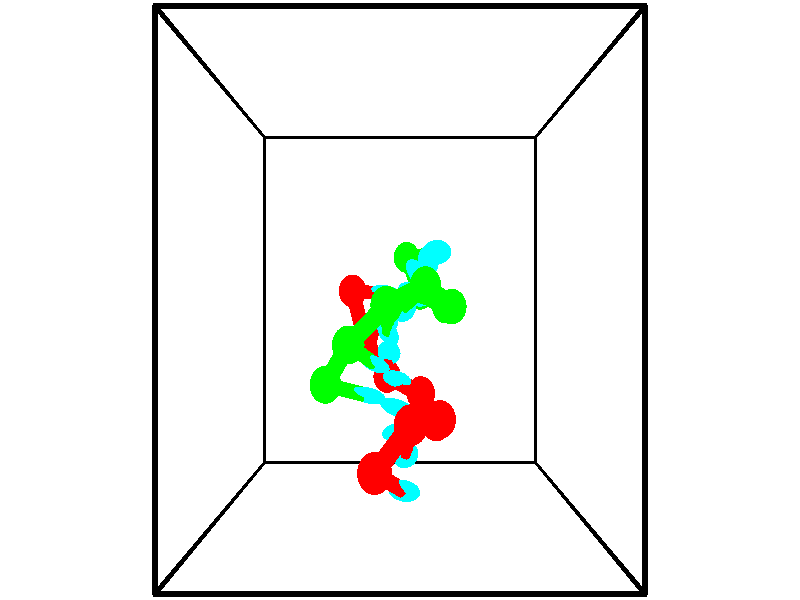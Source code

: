 // switches for output
#declare DRAW_BASES = 1; // possible values are 0, 1; only relevant for DNA ribbons
#declare DRAW_BASES_TYPE = 3; // possible values are 1, 2, 3; only relevant for DNA ribbons
#declare DRAW_FOG = 0; // set to 1 to enable fog

#include "colors.inc"

#include "transforms.inc"
background { rgb <1, 1, 1>}

#default {
   normal{
       ripples 0.25
       frequency 0.20
       turbulence 0.2
       lambda 5
   }
	finish {
		phong 0.1
		phong_size 40.
	}
}

// original window dimensions: 1024x640


// camera settings

camera {
	sky <-0, 1, 0>
	up <-0, 1, 0>
	right 1.6 * <1, 0, 0>
	location <2.5, 2.5, 11.1562>
	look_at <2.5, 2.5, 2.5>
	direction <0, 0, -8.6562>
	angle 67.0682
}


# declare cpy_camera_pos = <2.5, 2.5, 11.1562>;
# if (DRAW_FOG = 1)
fog {
	fog_type 2
	up vnormalize(cpy_camera_pos)
	color rgbt<1,1,1,0.3>
	distance 1e-5
	fog_alt 3e-3
	fog_offset 4
}
# end


// LIGHTS

# declare lum = 6;
global_settings {
	ambient_light rgb lum * <0.05, 0.05, 0.05>
	max_trace_level 15
}# declare cpy_direct_light_amount = 0.25;
light_source
{	1000 * <-1, -1, 1>,
	rgb lum * cpy_direct_light_amount
	parallel
}

light_source
{	1000 * <1, 1, -1>,
	rgb lum * cpy_direct_light_amount
	parallel
}

// strand 0

// nucleotide -1

// particle -1
sphere {
	<2.136695, 0.431478, 2.511751> 0.250000
	pigment { color rgbt <1,0,0,0> }
	no_shadow
}
cylinder {
	<2.381386, 0.243050, 2.257545>,  <2.528200, 0.129992, 2.105021>, 0.100000
	pigment { color rgbt <1,0,0,0> }
	no_shadow
}
cylinder {
	<2.381386, 0.243050, 2.257545>,  <2.136695, 0.431478, 2.511751>, 0.100000
	pigment { color rgbt <1,0,0,0> }
	no_shadow
}

// particle -1
sphere {
	<2.381386, 0.243050, 2.257545> 0.100000
	pigment { color rgbt <1,0,0,0> }
	no_shadow
}
sphere {
	0, 1
	scale<0.080000,0.200000,0.300000>
	matrix <-0.117560, 0.740309, -0.661908,
		0.782285, 0.479619, 0.397488,
		0.611727, -0.471072, -0.635516,
		2.564904, 0.101728, 2.066890>
	pigment { color rgbt <0,1,1,0> }
	no_shadow
}
cylinder {
	<2.659158, 0.975028, 2.325822>,  <2.136695, 0.431478, 2.511751>, 0.130000
	pigment { color rgbt <1,0,0,0> }
	no_shadow
}

// nucleotide -1

// particle -1
sphere {
	<2.659158, 0.975028, 2.325822> 0.250000
	pigment { color rgbt <1,0,0,0> }
	no_shadow
}
cylinder {
	<2.614162, 0.703781, 2.035304>,  <2.587165, 0.541033, 1.860993>, 0.100000
	pigment { color rgbt <1,0,0,0> }
	no_shadow
}
cylinder {
	<2.614162, 0.703781, 2.035304>,  <2.659158, 0.975028, 2.325822>, 0.100000
	pigment { color rgbt <1,0,0,0> }
	no_shadow
}

// particle -1
sphere {
	<2.614162, 0.703781, 2.035304> 0.100000
	pigment { color rgbt <1,0,0,0> }
	no_shadow
}
sphere {
	0, 1
	scale<0.080000,0.200000,0.300000>
	matrix <0.021018, 0.729147, -0.684034,
		0.993431, -0.092212, -0.067769,
		-0.112489, -0.678116, -0.726295,
		2.580415, 0.500346, 1.817416>
	pigment { color rgbt <0,1,1,0> }
	no_shadow
}
cylinder {
	<3.124405, 0.941014, 1.704522>,  <2.659158, 0.975028, 2.325822>, 0.130000
	pigment { color rgbt <1,0,0,0> }
	no_shadow
}

// nucleotide -1

// particle -1
sphere {
	<3.124405, 0.941014, 1.704522> 0.250000
	pigment { color rgbt <1,0,0,0> }
	no_shadow
}
cylinder {
	<2.763870, 0.827881, 1.573314>,  <2.547549, 0.760001, 1.494589>, 0.100000
	pigment { color rgbt <1,0,0,0> }
	no_shadow
}
cylinder {
	<2.763870, 0.827881, 1.573314>,  <3.124405, 0.941014, 1.704522>, 0.100000
	pigment { color rgbt <1,0,0,0> }
	no_shadow
}

// particle -1
sphere {
	<2.763870, 0.827881, 1.573314> 0.100000
	pigment { color rgbt <1,0,0,0> }
	no_shadow
}
sphere {
	0, 1
	scale<0.080000,0.200000,0.300000>
	matrix <-0.016207, 0.778840, -0.627013,
		0.432815, -0.559834, -0.706581,
		-0.901337, -0.282833, -0.328020,
		2.493469, 0.743031, 1.474908>
	pigment { color rgbt <0,1,1,0> }
	no_shadow
}
cylinder {
	<3.104531, 0.776017, 1.015360>,  <3.124405, 0.941014, 1.704522>, 0.130000
	pigment { color rgbt <1,0,0,0> }
	no_shadow
}

// nucleotide -1

// particle -1
sphere {
	<3.104531, 0.776017, 1.015360> 0.250000
	pigment { color rgbt <1,0,0,0> }
	no_shadow
}
cylinder {
	<2.736977, 0.908707, 1.100785>,  <2.516444, 0.988320, 1.152040>, 0.100000
	pigment { color rgbt <1,0,0,0> }
	no_shadow
}
cylinder {
	<2.736977, 0.908707, 1.100785>,  <3.104531, 0.776017, 1.015360>, 0.100000
	pigment { color rgbt <1,0,0,0> }
	no_shadow
}

// particle -1
sphere {
	<2.736977, 0.908707, 1.100785> 0.100000
	pigment { color rgbt <1,0,0,0> }
	no_shadow
}
sphere {
	0, 1
	scale<0.080000,0.200000,0.300000>
	matrix <0.145354, 0.787892, -0.598413,
		-0.366773, -0.518830, -0.772200,
		-0.918885, 0.331724, 0.213564,
		2.461311, 1.008224, 1.164854>
	pigment { color rgbt <0,1,1,0> }
	no_shadow
}
cylinder {
	<2.869286, 1.121230, 0.449275>,  <3.104531, 0.776017, 1.015360>, 0.130000
	pigment { color rgbt <1,0,0,0> }
	no_shadow
}

// nucleotide -1

// particle -1
sphere {
	<2.869286, 1.121230, 0.449275> 0.250000
	pigment { color rgbt <1,0,0,0> }
	no_shadow
}
cylinder {
	<2.630310, 1.270912, 0.732975>,  <2.486924, 1.360722, 0.903195>, 0.100000
	pigment { color rgbt <1,0,0,0> }
	no_shadow
}
cylinder {
	<2.630310, 1.270912, 0.732975>,  <2.869286, 1.121230, 0.449275>, 0.100000
	pigment { color rgbt <1,0,0,0> }
	no_shadow
}

// particle -1
sphere {
	<2.630310, 1.270912, 0.732975> 0.100000
	pigment { color rgbt <1,0,0,0> }
	no_shadow
}
sphere {
	0, 1
	scale<0.080000,0.200000,0.300000>
	matrix <0.015546, 0.889685, -0.456311,
		-0.801763, -0.261593, -0.537351,
		-0.597441, 0.374207, 0.709249,
		2.451078, 1.383174, 0.945750>
	pigment { color rgbt <0,1,1,0> }
	no_shadow
}
cylinder {
	<2.263881, 1.335192, 0.101406>,  <2.869286, 1.121230, 0.449275>, 0.130000
	pigment { color rgbt <1,0,0,0> }
	no_shadow
}

// nucleotide -1

// particle -1
sphere {
	<2.263881, 1.335192, 0.101406> 0.250000
	pigment { color rgbt <1,0,0,0> }
	no_shadow
}
cylinder {
	<2.290207, 1.563469, 0.428815>,  <2.306002, 1.700435, 0.625261>, 0.100000
	pigment { color rgbt <1,0,0,0> }
	no_shadow
}
cylinder {
	<2.290207, 1.563469, 0.428815>,  <2.263881, 1.335192, 0.101406>, 0.100000
	pigment { color rgbt <1,0,0,0> }
	no_shadow
}

// particle -1
sphere {
	<2.290207, 1.563469, 0.428815> 0.100000
	pigment { color rgbt <1,0,0,0> }
	no_shadow
}
sphere {
	0, 1
	scale<0.080000,0.200000,0.300000>
	matrix <0.138830, 0.807086, -0.573880,
		-0.988127, 0.151405, -0.026112,
		0.065814, 0.570692, 0.818523,
		2.309951, 1.734676, 0.674372>
	pigment { color rgbt <0,1,1,0> }
	no_shadow
}
cylinder {
	<1.837783, 1.923221, 0.020243>,  <2.263881, 1.335192, 0.101406>, 0.130000
	pigment { color rgbt <1,0,0,0> }
	no_shadow
}

// nucleotide -1

// particle -1
sphere {
	<1.837783, 1.923221, 0.020243> 0.250000
	pigment { color rgbt <1,0,0,0> }
	no_shadow
}
cylinder {
	<2.062389, 2.046059, 0.327591>,  <2.197154, 2.119761, 0.512000>, 0.100000
	pigment { color rgbt <1,0,0,0> }
	no_shadow
}
cylinder {
	<2.062389, 2.046059, 0.327591>,  <1.837783, 1.923221, 0.020243>, 0.100000
	pigment { color rgbt <1,0,0,0> }
	no_shadow
}

// particle -1
sphere {
	<2.062389, 2.046059, 0.327591> 0.100000
	pigment { color rgbt <1,0,0,0> }
	no_shadow
}
sphere {
	0, 1
	scale<0.080000,0.200000,0.300000>
	matrix <0.138253, 0.880712, -0.453027,
		-0.815834, 0.360612, 0.452078,
		0.561517, 0.307093, 0.768370,
		2.230844, 2.138187, 0.558102>
	pigment { color rgbt <0,1,1,0> }
	no_shadow
}
cylinder {
	<1.629361, 2.638282, 0.097006>,  <1.837783, 1.923221, 0.020243>, 0.130000
	pigment { color rgbt <1,0,0,0> }
	no_shadow
}

// nucleotide -1

// particle -1
sphere {
	<1.629361, 2.638282, 0.097006> 0.250000
	pigment { color rgbt <1,0,0,0> }
	no_shadow
}
cylinder {
	<1.985111, 2.615562, 0.278459>,  <2.198562, 2.601931, 0.387331>, 0.100000
	pigment { color rgbt <1,0,0,0> }
	no_shadow
}
cylinder {
	<1.985111, 2.615562, 0.278459>,  <1.629361, 2.638282, 0.097006>, 0.100000
	pigment { color rgbt <1,0,0,0> }
	no_shadow
}

// particle -1
sphere {
	<1.985111, 2.615562, 0.278459> 0.100000
	pigment { color rgbt <1,0,0,0> }
	no_shadow
}
sphere {
	0, 1
	scale<0.080000,0.200000,0.300000>
	matrix <0.280831, 0.850854, -0.444052,
		-0.360753, 0.522324, 0.772680,
		0.889377, -0.056800, 0.453633,
		2.251924, 2.598522, 0.414549>
	pigment { color rgbt <0,1,1,0> }
	no_shadow
}
// strand 1

// nucleotide -1

// particle -1
sphere {
	<2.627895, 3.190369, -0.604901> 0.250000
	pigment { color rgbt <0,1,0,0> }
	no_shadow
}
cylinder {
	<2.952271, 3.224953, -0.373418>,  <3.146896, 3.245703, -0.234528>, 0.100000
	pigment { color rgbt <0,1,0,0> }
	no_shadow
}
cylinder {
	<2.952271, 3.224953, -0.373418>,  <2.627895, 3.190369, -0.604901>, 0.100000
	pigment { color rgbt <0,1,0,0> }
	no_shadow
}

// particle -1
sphere {
	<2.952271, 3.224953, -0.373418> 0.100000
	pigment { color rgbt <0,1,0,0> }
	no_shadow
}
sphere {
	0, 1
	scale<0.080000,0.200000,0.300000>
	matrix <-0.496060, -0.422950, 0.758312,
		0.310328, -0.902019, -0.300097,
		0.810938, 0.086459, 0.578709,
		3.195552, 3.250890, -0.199805>
	pigment { color rgbt <0,1,1,0> }
	no_shadow
}
cylinder {
	<2.880519, 2.597761, -0.291935>,  <2.627895, 3.190369, -0.604901>, 0.130000
	pigment { color rgbt <0,1,0,0> }
	no_shadow
}

// nucleotide -1

// particle -1
sphere {
	<2.880519, 2.597761, -0.291935> 0.250000
	pigment { color rgbt <0,1,0,0> }
	no_shadow
}
cylinder {
	<2.956108, 2.877869, -0.016570>,  <3.001462, 3.045933, 0.148649>, 0.100000
	pigment { color rgbt <0,1,0,0> }
	no_shadow
}
cylinder {
	<2.956108, 2.877869, -0.016570>,  <2.880519, 2.597761, -0.291935>, 0.100000
	pigment { color rgbt <0,1,0,0> }
	no_shadow
}

// particle -1
sphere {
	<2.956108, 2.877869, -0.016570> 0.100000
	pigment { color rgbt <0,1,0,0> }
	no_shadow
}
sphere {
	0, 1
	scale<0.080000,0.200000,0.300000>
	matrix <-0.411928, -0.579850, 0.702915,
		0.891406, -0.416408, 0.178884,
		0.188973, 0.700270, 0.688412,
		3.012800, 3.087950, 0.189954>
	pigment { color rgbt <0,1,1,0> }
	no_shadow
}
cylinder {
	<3.329553, 2.396710, 0.248604>,  <2.880519, 2.597761, -0.291935>, 0.130000
	pigment { color rgbt <0,1,0,0> }
	no_shadow
}

// nucleotide -1

// particle -1
sphere {
	<3.329553, 2.396710, 0.248604> 0.250000
	pigment { color rgbt <0,1,0,0> }
	no_shadow
}
cylinder {
	<3.053665, 2.669357, 0.346325>,  <2.888132, 2.832945, 0.404958>, 0.100000
	pigment { color rgbt <0,1,0,0> }
	no_shadow
}
cylinder {
	<3.053665, 2.669357, 0.346325>,  <3.329553, 2.396710, 0.248604>, 0.100000
	pigment { color rgbt <0,1,0,0> }
	no_shadow
}

// particle -1
sphere {
	<3.053665, 2.669357, 0.346325> 0.100000
	pigment { color rgbt <0,1,0,0> }
	no_shadow
}
sphere {
	0, 1
	scale<0.080000,0.200000,0.300000>
	matrix <-0.375825, -0.625393, 0.683842,
		0.618904, 0.379844, 0.687515,
		-0.689720, 0.681617, 0.244303,
		2.846749, 2.873842, 0.419616>
	pigment { color rgbt <0,1,1,0> }
	no_shadow
}
cylinder {
	<3.374312, 2.406497, 0.948735>,  <3.329553, 2.396710, 0.248604>, 0.130000
	pigment { color rgbt <0,1,0,0> }
	no_shadow
}

// nucleotide -1

// particle -1
sphere {
	<3.374312, 2.406497, 0.948735> 0.250000
	pigment { color rgbt <0,1,0,0> }
	no_shadow
}
cylinder {
	<3.010910, 2.506126, 0.814523>,  <2.792869, 2.565904, 0.733996>, 0.100000
	pigment { color rgbt <0,1,0,0> }
	no_shadow
}
cylinder {
	<3.010910, 2.506126, 0.814523>,  <3.374312, 2.406497, 0.948735>, 0.100000
	pigment { color rgbt <0,1,0,0> }
	no_shadow
}

// particle -1
sphere {
	<3.010910, 2.506126, 0.814523> 0.100000
	pigment { color rgbt <0,1,0,0> }
	no_shadow
}
sphere {
	0, 1
	scale<0.080000,0.200000,0.300000>
	matrix <-0.416993, -0.592424, 0.689312,
		-0.027087, 0.766157, 0.642082,
		-0.908506, 0.249073, -0.335530,
		2.738358, 2.580848, 0.713864>
	pigment { color rgbt <0,1,1,0> }
	no_shadow
}
cylinder {
	<2.907326, 2.698796, 1.512551>,  <3.374312, 2.406497, 0.948735>, 0.130000
	pigment { color rgbt <0,1,0,0> }
	no_shadow
}

// nucleotide -1

// particle -1
sphere {
	<2.907326, 2.698796, 1.512551> 0.250000
	pigment { color rgbt <0,1,0,0> }
	no_shadow
}
cylinder {
	<2.699791, 2.516945, 1.222966>,  <2.575270, 2.407834, 1.049215>, 0.100000
	pigment { color rgbt <0,1,0,0> }
	no_shadow
}
cylinder {
	<2.699791, 2.516945, 1.222966>,  <2.907326, 2.698796, 1.512551>, 0.100000
	pigment { color rgbt <0,1,0,0> }
	no_shadow
}

// particle -1
sphere {
	<2.699791, 2.516945, 1.222966> 0.100000
	pigment { color rgbt <0,1,0,0> }
	no_shadow
}
sphere {
	0, 1
	scale<0.080000,0.200000,0.300000>
	matrix <-0.388488, -0.628979, 0.673396,
		-0.761501, 0.630635, 0.149721,
		-0.518838, -0.454627, -0.723962,
		2.544140, 2.380557, 1.005778>
	pigment { color rgbt <0,1,1,0> }
	no_shadow
}
cylinder {
	<2.289150, 2.435280, 1.754646>,  <2.907326, 2.698796, 1.512551>, 0.130000
	pigment { color rgbt <0,1,0,0> }
	no_shadow
}

// nucleotide -1

// particle -1
sphere {
	<2.289150, 2.435280, 1.754646> 0.250000
	pigment { color rgbt <0,1,0,0> }
	no_shadow
}
cylinder {
	<2.295715, 2.214417, 1.421215>,  <2.299654, 2.081898, 1.221156>, 0.100000
	pigment { color rgbt <0,1,0,0> }
	no_shadow
}
cylinder {
	<2.295715, 2.214417, 1.421215>,  <2.289150, 2.435280, 1.754646>, 0.100000
	pigment { color rgbt <0,1,0,0> }
	no_shadow
}

// particle -1
sphere {
	<2.295715, 2.214417, 1.421215> 0.100000
	pigment { color rgbt <0,1,0,0> }
	no_shadow
}
sphere {
	0, 1
	scale<0.080000,0.200000,0.300000>
	matrix <-0.489030, -0.731603, 0.474982,
		-0.872113, 0.399848, -0.282029,
		0.016413, -0.552159, -0.833578,
		2.300639, 2.048769, 1.171142>
	pigment { color rgbt <0,1,1,0> }
	no_shadow
}
cylinder {
	<1.701859, 1.921235, 1.836702>,  <2.289150, 2.435280, 1.754646>, 0.130000
	pigment { color rgbt <0,1,0,0> }
	no_shadow
}

// nucleotide -1

// particle -1
sphere {
	<1.701859, 1.921235, 1.836702> 0.250000
	pigment { color rgbt <0,1,0,0> }
	no_shadow
}
cylinder {
	<1.927078, 1.755592, 1.550628>,  <2.062210, 1.656207, 1.378983>, 0.100000
	pigment { color rgbt <0,1,0,0> }
	no_shadow
}
cylinder {
	<1.927078, 1.755592, 1.550628>,  <1.701859, 1.921235, 1.836702>, 0.100000
	pigment { color rgbt <0,1,0,0> }
	no_shadow
}

// particle -1
sphere {
	<1.927078, 1.755592, 1.550628> 0.100000
	pigment { color rgbt <0,1,0,0> }
	no_shadow
}
sphere {
	0, 1
	scale<0.080000,0.200000,0.300000>
	matrix <-0.170325, -0.904968, 0.389902,
		-0.808681, -0.097720, -0.580074,
		0.563049, -0.414107, -0.715186,
		2.095993, 1.631360, 1.336072>
	pigment { color rgbt <0,1,1,0> }
	no_shadow
}
cylinder {
	<1.313070, 1.376120, 1.545530>,  <1.701859, 1.921235, 1.836702>, 0.130000
	pigment { color rgbt <0,1,0,0> }
	no_shadow
}

// nucleotide -1

// particle -1
sphere {
	<1.313070, 1.376120, 1.545530> 0.250000
	pigment { color rgbt <0,1,0,0> }
	no_shadow
}
cylinder {
	<1.691116, 1.283020, 1.453804>,  <1.917944, 1.227160, 1.398769>, 0.100000
	pigment { color rgbt <0,1,0,0> }
	no_shadow
}
cylinder {
	<1.691116, 1.283020, 1.453804>,  <1.313070, 1.376120, 1.545530>, 0.100000
	pigment { color rgbt <0,1,0,0> }
	no_shadow
}

// particle -1
sphere {
	<1.691116, 1.283020, 1.453804> 0.100000
	pigment { color rgbt <0,1,0,0> }
	no_shadow
}
sphere {
	0, 1
	scale<0.080000,0.200000,0.300000>
	matrix <-0.089203, -0.858972, 0.504193,
		-0.314323, -0.456065, -0.832589,
		0.945116, -0.232749, -0.229313,
		1.974651, 1.213195, 1.385011>
	pigment { color rgbt <0,1,1,0> }
	no_shadow
}
// box output
cylinder {
	<0.000000, 0.000000, 0.000000>,  <5.000000, 0.000000, 0.000000>, 0.025000
	pigment { color rgbt <0,0,0,0> }
	no_shadow
}
cylinder {
	<0.000000, 0.000000, 0.000000>,  <0.000000, 5.000000, 0.000000>, 0.025000
	pigment { color rgbt <0,0,0,0> }
	no_shadow
}
cylinder {
	<0.000000, 0.000000, 0.000000>,  <0.000000, 0.000000, 5.000000>, 0.025000
	pigment { color rgbt <0,0,0,0> }
	no_shadow
}
cylinder {
	<5.000000, 5.000000, 5.000000>,  <0.000000, 5.000000, 5.000000>, 0.025000
	pigment { color rgbt <0,0,0,0> }
	no_shadow
}
cylinder {
	<5.000000, 5.000000, 5.000000>,  <5.000000, 0.000000, 5.000000>, 0.025000
	pigment { color rgbt <0,0,0,0> }
	no_shadow
}
cylinder {
	<5.000000, 5.000000, 5.000000>,  <5.000000, 5.000000, 0.000000>, 0.025000
	pigment { color rgbt <0,0,0,0> }
	no_shadow
}
cylinder {
	<0.000000, 0.000000, 5.000000>,  <0.000000, 5.000000, 5.000000>, 0.025000
	pigment { color rgbt <0,0,0,0> }
	no_shadow
}
cylinder {
	<0.000000, 0.000000, 5.000000>,  <5.000000, 0.000000, 5.000000>, 0.025000
	pigment { color rgbt <0,0,0,0> }
	no_shadow
}
cylinder {
	<5.000000, 5.000000, 0.000000>,  <0.000000, 5.000000, 0.000000>, 0.025000
	pigment { color rgbt <0,0,0,0> }
	no_shadow
}
cylinder {
	<5.000000, 5.000000, 0.000000>,  <5.000000, 0.000000, 0.000000>, 0.025000
	pigment { color rgbt <0,0,0,0> }
	no_shadow
}
cylinder {
	<5.000000, 0.000000, 5.000000>,  <5.000000, 0.000000, 0.000000>, 0.025000
	pigment { color rgbt <0,0,0,0> }
	no_shadow
}
cylinder {
	<0.000000, 5.000000, 0.000000>,  <0.000000, 5.000000, 5.000000>, 0.025000
	pigment { color rgbt <0,0,0,0> }
	no_shadow
}
// end of box output
